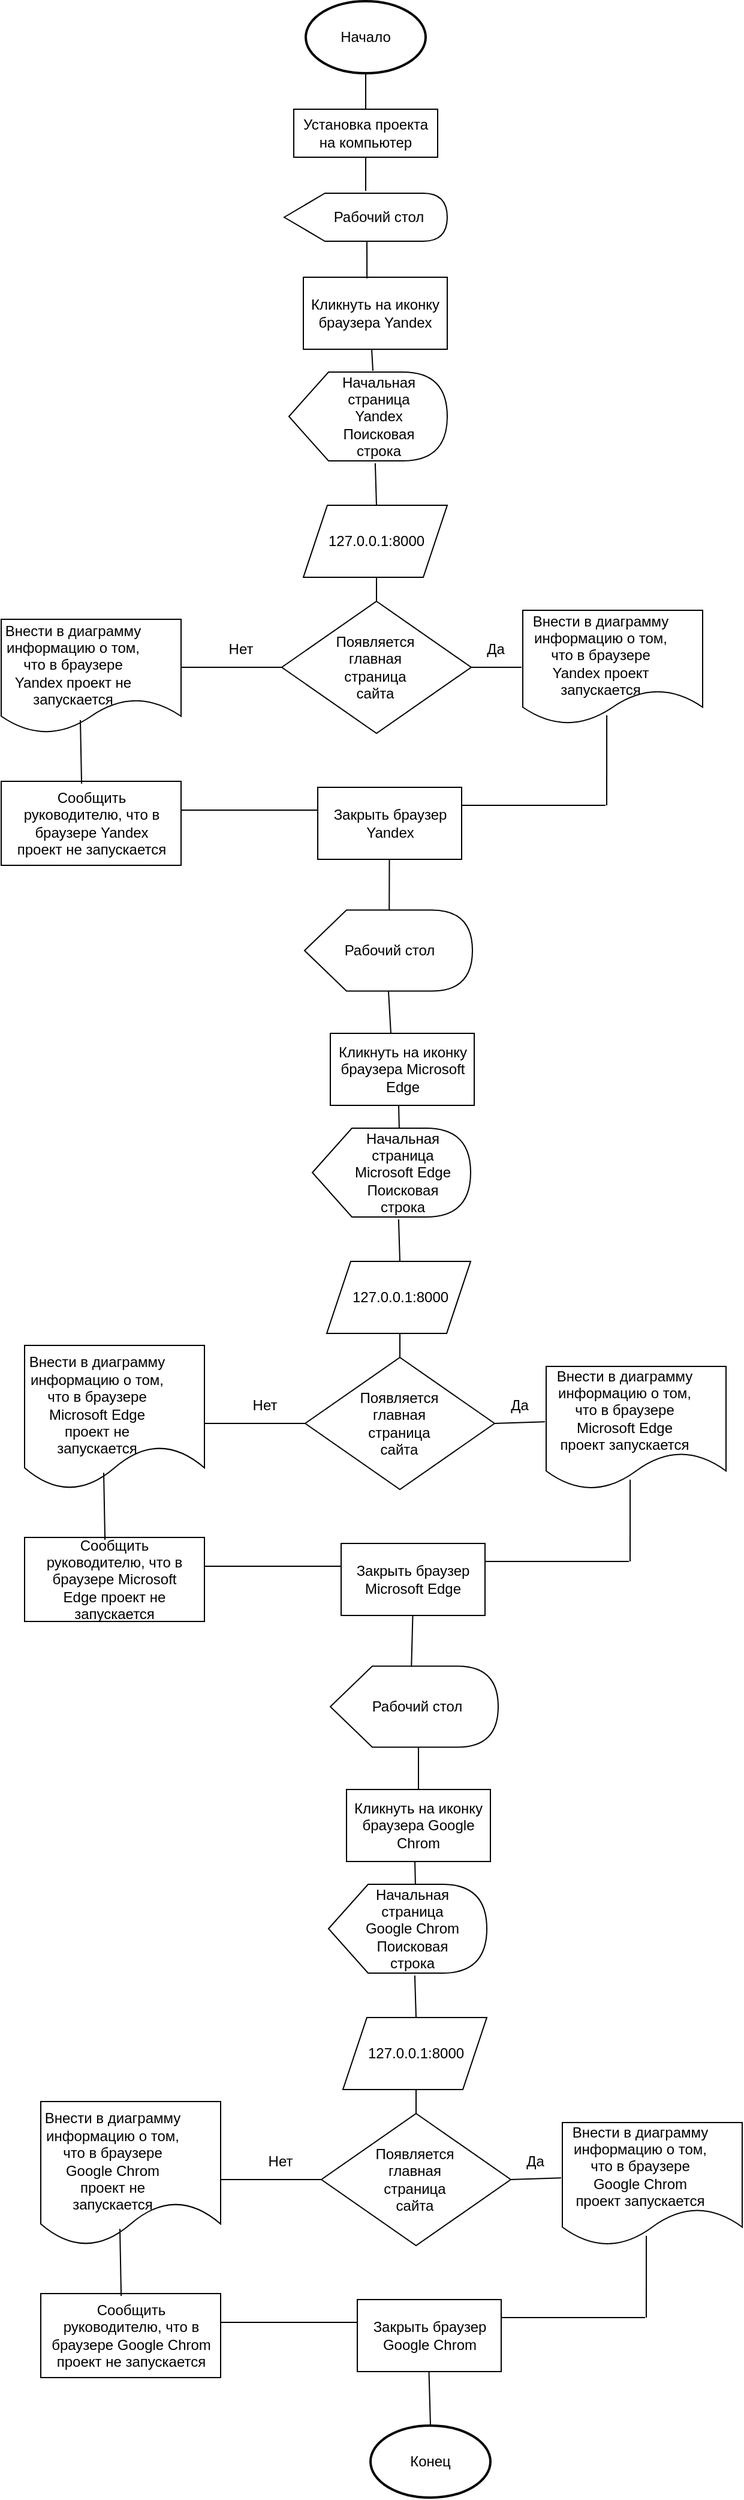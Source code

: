 <mxfile version="22.1.7" type="google">
  <diagram name="Страница — 1" id="UeaUpms0FMIfC5QsunGX">
    <mxGraphModel grid="1" page="1" gridSize="10" guides="1" tooltips="1" connect="1" arrows="1" fold="1" pageScale="1" pageWidth="827" pageHeight="1169" math="0" shadow="0">
      <root>
        <mxCell id="0" />
        <mxCell id="1" parent="0" />
        <mxCell id="E2OXWf-fkT1M-7BVs93r-1" value="" style="strokeWidth=2;html=1;shape=mxgraph.flowchart.start_1;whiteSpace=wrap;" vertex="1" parent="1">
          <mxGeometry x="364" y="30" width="100" height="60" as="geometry" />
        </mxCell>
        <mxCell id="E2OXWf-fkT1M-7BVs93r-2" value="Начало" style="text;html=1;strokeColor=none;fillColor=none;align=center;verticalAlign=middle;whiteSpace=wrap;rounded=0;" vertex="1" parent="1">
          <mxGeometry x="384" y="45" width="60" height="30" as="geometry" />
        </mxCell>
        <mxCell id="E2OXWf-fkT1M-7BVs93r-5" value="" style="shape=display;whiteSpace=wrap;html=1;" vertex="1" parent="1">
          <mxGeometry x="346" y="190" width="136" height="40" as="geometry" />
        </mxCell>
        <mxCell id="E2OXWf-fkT1M-7BVs93r-7" value="" style="rounded=0;whiteSpace=wrap;html=1;" vertex="1" parent="1">
          <mxGeometry x="354" y="120" width="120" height="40" as="geometry" />
        </mxCell>
        <mxCell id="E2OXWf-fkT1M-7BVs93r-8" value="Установка проекта на компьютер" style="text;html=1;strokeColor=none;fillColor=none;align=center;verticalAlign=middle;whiteSpace=wrap;rounded=0;" vertex="1" parent="1">
          <mxGeometry x="356" y="125" width="116" height="30" as="geometry" />
        </mxCell>
        <mxCell id="E2OXWf-fkT1M-7BVs93r-9" value="Рабочий стол" style="text;html=1;strokeColor=none;fillColor=none;align=center;verticalAlign=middle;whiteSpace=wrap;rounded=0;" vertex="1" parent="1">
          <mxGeometry x="380" y="195" width="90" height="30" as="geometry" />
        </mxCell>
        <mxCell id="E2OXWf-fkT1M-7BVs93r-10" value="" style="rounded=0;whiteSpace=wrap;html=1;" vertex="1" parent="1">
          <mxGeometry x="362" y="260" width="120" height="60" as="geometry" />
        </mxCell>
        <mxCell id="E2OXWf-fkT1M-7BVs93r-11" value="Кликнуть на иконку браузера Yandex" style="text;html=1;strokeColor=none;fillColor=none;align=center;verticalAlign=middle;whiteSpace=wrap;rounded=0;" vertex="1" parent="1">
          <mxGeometry x="364" y="260" width="116" height="60" as="geometry" />
        </mxCell>
        <mxCell id="E2OXWf-fkT1M-7BVs93r-14" value="" style="shape=display;whiteSpace=wrap;html=1;" vertex="1" parent="1">
          <mxGeometry x="350" y="339" width="132" height="74" as="geometry" />
        </mxCell>
        <mxCell id="E2OXWf-fkT1M-7BVs93r-15" value="Начальная страница Yandex&lt;br&gt;Поисковая строка" style="text;html=1;strokeColor=none;fillColor=none;align=center;verticalAlign=middle;whiteSpace=wrap;rounded=0;" vertex="1" parent="1">
          <mxGeometry x="380" y="356" width="90" height="40" as="geometry" />
        </mxCell>
        <mxCell id="E2OXWf-fkT1M-7BVs93r-18" value="" style="shape=parallelogram;perimeter=parallelogramPerimeter;whiteSpace=wrap;html=1;fixedSize=1;" vertex="1" parent="1">
          <mxGeometry x="362" y="450" width="120" height="60" as="geometry" />
        </mxCell>
        <mxCell id="E2OXWf-fkT1M-7BVs93r-19" value="127.0.0.1:8000" style="text;html=1;strokeColor=none;fillColor=none;align=center;verticalAlign=middle;whiteSpace=wrap;rounded=0;" vertex="1" parent="1">
          <mxGeometry x="386" y="450" width="74" height="60" as="geometry" />
        </mxCell>
        <mxCell id="E2OXWf-fkT1M-7BVs93r-21" value="" style="rhombus;whiteSpace=wrap;html=1;" vertex="1" parent="1">
          <mxGeometry x="344" y="530" width="158" height="110" as="geometry" />
        </mxCell>
        <mxCell id="E2OXWf-fkT1M-7BVs93r-22" value="Появляется главная страница сайта" style="text;html=1;strokeColor=none;fillColor=none;align=center;verticalAlign=middle;whiteSpace=wrap;rounded=0;" vertex="1" parent="1">
          <mxGeometry x="379" y="560" width="86" height="50" as="geometry" />
        </mxCell>
        <mxCell id="E2OXWf-fkT1M-7BVs93r-23" value="" style="endArrow=none;html=1;rounded=0;entryX=0.5;entryY=1;entryDx=0;entryDy=0;entryPerimeter=0;" edge="1" parent="1" target="E2OXWf-fkT1M-7BVs93r-1">
          <mxGeometry width="50" height="50" relative="1" as="geometry">
            <mxPoint x="414" y="120" as="sourcePoint" />
            <mxPoint x="440" y="280" as="targetPoint" />
          </mxGeometry>
        </mxCell>
        <mxCell id="E2OXWf-fkT1M-7BVs93r-24" value="" style="endArrow=none;html=1;rounded=0;entryX=0.5;entryY=1;entryDx=0;entryDy=0;exitX=0.5;exitY=-0.05;exitDx=0;exitDy=0;exitPerimeter=0;" edge="1" parent="1" source="E2OXWf-fkT1M-7BVs93r-5" target="E2OXWf-fkT1M-7BVs93r-7">
          <mxGeometry width="50" height="50" relative="1" as="geometry">
            <mxPoint x="390" y="330" as="sourcePoint" />
            <mxPoint x="440" y="280" as="targetPoint" />
          </mxGeometry>
        </mxCell>
        <mxCell id="E2OXWf-fkT1M-7BVs93r-25" value="" style="endArrow=none;html=1;rounded=0;entryX=0.389;entryY=1.167;entryDx=0;entryDy=0;entryPerimeter=0;exitX=0.44;exitY=0.017;exitDx=0;exitDy=0;exitPerimeter=0;" edge="1" parent="1" source="E2OXWf-fkT1M-7BVs93r-11" target="E2OXWf-fkT1M-7BVs93r-9">
          <mxGeometry width="50" height="50" relative="1" as="geometry">
            <mxPoint x="390" y="330" as="sourcePoint" />
            <mxPoint x="440" y="280" as="targetPoint" />
          </mxGeometry>
        </mxCell>
        <mxCell id="E2OXWf-fkT1M-7BVs93r-26" value="" style="endArrow=none;html=1;rounded=0;entryX=0.5;entryY=1;entryDx=0;entryDy=0;exitX=0.553;exitY=-0.014;exitDx=0;exitDy=0;exitPerimeter=0;" edge="1" parent="1">
          <mxGeometry width="50" height="50" relative="1" as="geometry">
            <mxPoint x="419.996" y="337.964" as="sourcePoint" />
            <mxPoint x="419" y="320" as="targetPoint" />
          </mxGeometry>
        </mxCell>
        <mxCell id="E2OXWf-fkT1M-7BVs93r-29" value="" style="endArrow=none;html=1;rounded=0;entryX=0.545;entryY=1.027;entryDx=0;entryDy=0;entryPerimeter=0;exitX=0.5;exitY=0;exitDx=0;exitDy=0;" edge="1" parent="1" source="E2OXWf-fkT1M-7BVs93r-19" target="E2OXWf-fkT1M-7BVs93r-14">
          <mxGeometry width="50" height="50" relative="1" as="geometry">
            <mxPoint x="390" y="430" as="sourcePoint" />
            <mxPoint x="440" y="380" as="targetPoint" />
          </mxGeometry>
        </mxCell>
        <mxCell id="E2OXWf-fkT1M-7BVs93r-32" value="" style="endArrow=none;html=1;rounded=0;exitX=0.5;exitY=1;exitDx=0;exitDy=0;entryX=0.5;entryY=0;entryDx=0;entryDy=0;" edge="1" parent="1" source="E2OXWf-fkT1M-7BVs93r-19" target="E2OXWf-fkT1M-7BVs93r-21">
          <mxGeometry width="50" height="50" relative="1" as="geometry">
            <mxPoint x="390" y="430" as="sourcePoint" />
            <mxPoint x="440" y="380" as="targetPoint" />
          </mxGeometry>
        </mxCell>
        <mxCell id="E2OXWf-fkT1M-7BVs93r-33" value="" style="endArrow=none;html=1;rounded=0;entryX=0;entryY=0.5;entryDx=0;entryDy=0;" edge="1" parent="1" target="E2OXWf-fkT1M-7BVs93r-21">
          <mxGeometry width="50" height="50" relative="1" as="geometry">
            <mxPoint x="260" y="585" as="sourcePoint" />
            <mxPoint x="440" y="580" as="targetPoint" />
          </mxGeometry>
        </mxCell>
        <mxCell id="E2OXWf-fkT1M-7BVs93r-34" value="Нет" style="text;html=1;strokeColor=none;fillColor=none;align=center;verticalAlign=middle;whiteSpace=wrap;rounded=0;" vertex="1" parent="1">
          <mxGeometry x="280" y="555" width="60" height="30" as="geometry" />
        </mxCell>
        <mxCell id="E2OXWf-fkT1M-7BVs93r-36" value="" style="shape=document;whiteSpace=wrap;html=1;boundedLbl=1;" vertex="1" parent="1">
          <mxGeometry x="110" y="545" width="150" height="95" as="geometry" />
        </mxCell>
        <mxCell id="E2OXWf-fkT1M-7BVs93r-37" value="Внести в диаграмму информацию о том, что в браузере Yandex проект не запускается" style="text;html=1;strokeColor=none;fillColor=none;align=center;verticalAlign=middle;whiteSpace=wrap;rounded=0;" vertex="1" parent="1">
          <mxGeometry x="110" y="555" width="120" height="55" as="geometry" />
        </mxCell>
        <mxCell id="E2OXWf-fkT1M-7BVs93r-38" value="" style="rounded=0;whiteSpace=wrap;html=1;" vertex="1" parent="1">
          <mxGeometry x="110" y="680" width="150" height="70" as="geometry" />
        </mxCell>
        <mxCell id="E2OXWf-fkT1M-7BVs93r-39" value="Сообщить руководителю, что в браузере Yandex проект не запускается" style="text;html=1;strokeColor=none;fillColor=none;align=center;verticalAlign=middle;whiteSpace=wrap;rounded=0;" vertex="1" parent="1">
          <mxGeometry x="117.5" y="685" width="135" height="60" as="geometry" />
        </mxCell>
        <mxCell id="E2OXWf-fkT1M-7BVs93r-40" value="" style="endArrow=none;html=1;rounded=0;exitX=0.44;exitY=0.884;exitDx=0;exitDy=0;exitPerimeter=0;entryX=0.447;entryY=0.029;entryDx=0;entryDy=0;entryPerimeter=0;" edge="1" parent="1" source="E2OXWf-fkT1M-7BVs93r-36" target="E2OXWf-fkT1M-7BVs93r-38">
          <mxGeometry width="50" height="50" relative="1" as="geometry">
            <mxPoint x="390" y="530" as="sourcePoint" />
            <mxPoint x="440" y="480" as="targetPoint" />
          </mxGeometry>
        </mxCell>
        <mxCell id="E2OXWf-fkT1M-7BVs93r-42" value="" style="shape=document;whiteSpace=wrap;html=1;boundedLbl=1;" vertex="1" parent="1">
          <mxGeometry x="545" y="537.5" width="150" height="95" as="geometry" />
        </mxCell>
        <mxCell id="E2OXWf-fkT1M-7BVs93r-43" value="Внести в диаграмму информацию о том, что в браузере Yandex проект запускается" style="text;html=1;strokeColor=none;fillColor=none;align=center;verticalAlign=middle;whiteSpace=wrap;rounded=0;" vertex="1" parent="1">
          <mxGeometry x="550" y="547" width="120" height="55" as="geometry" />
        </mxCell>
        <mxCell id="E2OXWf-fkT1M-7BVs93r-44" value="" style="endArrow=none;html=1;rounded=0;exitX=1;exitY=0.5;exitDx=0;exitDy=0;entryX=-0.05;entryY=0.691;entryDx=0;entryDy=0;entryPerimeter=0;" edge="1" parent="1" source="E2OXWf-fkT1M-7BVs93r-21" target="E2OXWf-fkT1M-7BVs93r-43">
          <mxGeometry width="50" height="50" relative="1" as="geometry">
            <mxPoint x="390" y="530" as="sourcePoint" />
            <mxPoint x="440" y="480" as="targetPoint" />
          </mxGeometry>
        </mxCell>
        <mxCell id="E2OXWf-fkT1M-7BVs93r-46" value="" style="shape=display;whiteSpace=wrap;html=1;" vertex="1" parent="1">
          <mxGeometry x="363" y="787.25" width="140" height="67.5" as="geometry" />
        </mxCell>
        <mxCell id="E2OXWf-fkT1M-7BVs93r-47" value="Рабочий стол" style="text;html=1;strokeColor=none;fillColor=none;align=center;verticalAlign=middle;whiteSpace=wrap;rounded=0;" vertex="1" parent="1">
          <mxGeometry x="384" y="796" width="100" height="50" as="geometry" />
        </mxCell>
        <mxCell id="E2OXWf-fkT1M-7BVs93r-50" value="" style="endArrow=none;html=1;rounded=0;entryX=0.467;entryY=0.921;entryDx=0;entryDy=0;entryPerimeter=0;" edge="1" parent="1" target="E2OXWf-fkT1M-7BVs93r-42">
          <mxGeometry width="50" height="50" relative="1" as="geometry">
            <mxPoint x="615" y="700" as="sourcePoint" />
            <mxPoint x="440" y="680" as="targetPoint" />
          </mxGeometry>
        </mxCell>
        <mxCell id="E2OXWf-fkT1M-7BVs93r-51" value="" style="endArrow=none;html=1;rounded=0;entryX=0.986;entryY=0.407;entryDx=0;entryDy=0;entryPerimeter=0;" edge="1" parent="1">
          <mxGeometry width="50" height="50" relative="1" as="geometry">
            <mxPoint x="614" y="700" as="sourcePoint" />
            <mxPoint x="494.04" y="699.973" as="targetPoint" />
          </mxGeometry>
        </mxCell>
        <mxCell id="E2OXWf-fkT1M-7BVs93r-52" value="Да" style="text;html=1;strokeColor=none;fillColor=none;align=center;verticalAlign=middle;whiteSpace=wrap;rounded=0;" vertex="1" parent="1">
          <mxGeometry x="510" y="562.5" width="25" height="15" as="geometry" />
        </mxCell>
        <mxCell id="E2OXWf-fkT1M-7BVs93r-54" value="" style="rounded=0;whiteSpace=wrap;html=1;" vertex="1" parent="1">
          <mxGeometry x="374" y="685" width="120" height="60" as="geometry" />
        </mxCell>
        <mxCell id="E2OXWf-fkT1M-7BVs93r-55" value="Закрыть браузер Yandex" style="text;html=1;strokeColor=none;fillColor=none;align=center;verticalAlign=middle;whiteSpace=wrap;rounded=0;" vertex="1" parent="1">
          <mxGeometry x="373.5" y="685" width="120.5" height="60" as="geometry" />
        </mxCell>
        <mxCell id="E2OXWf-fkT1M-7BVs93r-56" value="" style="endArrow=none;html=1;rounded=0;exitX=1;exitY=0.5;exitDx=0;exitDy=0;entryX=0;entryY=0.5;entryDx=0;entryDy=0;" edge="1" parent="1">
          <mxGeometry width="50" height="50" relative="1" as="geometry">
            <mxPoint x="260" y="704" as="sourcePoint" />
            <mxPoint x="373.5" y="704" as="targetPoint" />
          </mxGeometry>
        </mxCell>
        <mxCell id="E2OXWf-fkT1M-7BVs93r-58" value="" style="endArrow=none;html=1;rounded=0;entryX=0.5;entryY=1;entryDx=0;entryDy=0;exitX=0;exitY=0;exitDx=70.625;exitDy=0;exitPerimeter=0;" edge="1" parent="1" source="E2OXWf-fkT1M-7BVs93r-46" target="E2OXWf-fkT1M-7BVs93r-55">
          <mxGeometry width="50" height="50" relative="1" as="geometry">
            <mxPoint x="390" y="730" as="sourcePoint" />
            <mxPoint x="440" y="680" as="targetPoint" />
          </mxGeometry>
        </mxCell>
        <mxCell id="E2OXWf-fkT1M-7BVs93r-59" value="" style="rounded=0;whiteSpace=wrap;html=1;" vertex="1" parent="1">
          <mxGeometry x="384.5" y="890" width="120" height="60" as="geometry" />
        </mxCell>
        <mxCell id="E2OXWf-fkT1M-7BVs93r-91" value="" style="edgeStyle=orthogonalEdgeStyle;rounded=0;orthogonalLoop=1;jettySize=auto;html=1;" edge="1" parent="1" target="E2OXWf-fkT1M-7BVs93r-62">
          <mxGeometry relative="1" as="geometry">
            <mxPoint x="441.5" y="950" as="sourcePoint" />
          </mxGeometry>
        </mxCell>
        <mxCell id="E2OXWf-fkT1M-7BVs93r-60" value="Кликнуть на иконку браузера Microsoft Edge" style="text;html=1;strokeColor=none;fillColor=none;align=center;verticalAlign=middle;whiteSpace=wrap;rounded=0;" vertex="1" parent="1">
          <mxGeometry x="386.5" y="890" width="116" height="60" as="geometry" />
        </mxCell>
        <mxCell id="E2OXWf-fkT1M-7BVs93r-61" value="" style="shape=display;whiteSpace=wrap;html=1;" vertex="1" parent="1">
          <mxGeometry x="369.5" y="969" width="132" height="74" as="geometry" />
        </mxCell>
        <mxCell id="E2OXWf-fkT1M-7BVs93r-62" value="Начальная страница Microsoft Edge&lt;br&gt;Поисковая строка" style="text;html=1;strokeColor=none;fillColor=none;align=center;verticalAlign=middle;whiteSpace=wrap;rounded=0;" vertex="1" parent="1">
          <mxGeometry x="399.5" y="986" width="90" height="40" as="geometry" />
        </mxCell>
        <mxCell id="E2OXWf-fkT1M-7BVs93r-63" value="" style="shape=parallelogram;perimeter=parallelogramPerimeter;whiteSpace=wrap;html=1;fixedSize=1;" vertex="1" parent="1">
          <mxGeometry x="381.5" y="1080" width="120" height="60" as="geometry" />
        </mxCell>
        <mxCell id="E2OXWf-fkT1M-7BVs93r-64" value="127.0.0.1:8000" style="text;html=1;strokeColor=none;fillColor=none;align=center;verticalAlign=middle;whiteSpace=wrap;rounded=0;" vertex="1" parent="1">
          <mxGeometry x="405.5" y="1080" width="74" height="60" as="geometry" />
        </mxCell>
        <mxCell id="E2OXWf-fkT1M-7BVs93r-65" value="" style="rhombus;whiteSpace=wrap;html=1;" vertex="1" parent="1">
          <mxGeometry x="363.5" y="1160" width="158" height="110" as="geometry" />
        </mxCell>
        <mxCell id="E2OXWf-fkT1M-7BVs93r-66" value="Появляется главная страница сайта" style="text;html=1;strokeColor=none;fillColor=none;align=center;verticalAlign=middle;whiteSpace=wrap;rounded=0;" vertex="1" parent="1">
          <mxGeometry x="398.5" y="1190" width="86" height="50" as="geometry" />
        </mxCell>
        <mxCell id="E2OXWf-fkT1M-7BVs93r-68" value="" style="endArrow=none;html=1;rounded=0;entryX=0.545;entryY=1.027;entryDx=0;entryDy=0;entryPerimeter=0;exitX=0.5;exitY=0;exitDx=0;exitDy=0;" edge="1" parent="1" source="E2OXWf-fkT1M-7BVs93r-64" target="E2OXWf-fkT1M-7BVs93r-61">
          <mxGeometry width="50" height="50" relative="1" as="geometry">
            <mxPoint x="409.5" y="1060" as="sourcePoint" />
            <mxPoint x="459.5" y="1010" as="targetPoint" />
          </mxGeometry>
        </mxCell>
        <mxCell id="E2OXWf-fkT1M-7BVs93r-69" value="" style="endArrow=none;html=1;rounded=0;exitX=0.5;exitY=1;exitDx=0;exitDy=0;entryX=0.5;entryY=0;entryDx=0;entryDy=0;" edge="1" parent="1" source="E2OXWf-fkT1M-7BVs93r-64" target="E2OXWf-fkT1M-7BVs93r-65">
          <mxGeometry width="50" height="50" relative="1" as="geometry">
            <mxPoint x="409.5" y="1060" as="sourcePoint" />
            <mxPoint x="459.5" y="1010" as="targetPoint" />
          </mxGeometry>
        </mxCell>
        <mxCell id="E2OXWf-fkT1M-7BVs93r-70" value="" style="endArrow=none;html=1;rounded=0;entryX=0;entryY=0.5;entryDx=0;entryDy=0;" edge="1" parent="1" target="E2OXWf-fkT1M-7BVs93r-65">
          <mxGeometry width="50" height="50" relative="1" as="geometry">
            <mxPoint x="279.5" y="1215" as="sourcePoint" />
            <mxPoint x="459.5" y="1210" as="targetPoint" />
          </mxGeometry>
        </mxCell>
        <mxCell id="E2OXWf-fkT1M-7BVs93r-71" value="Нет" style="text;html=1;strokeColor=none;fillColor=none;align=center;verticalAlign=middle;whiteSpace=wrap;rounded=0;" vertex="1" parent="1">
          <mxGeometry x="299.5" y="1185" width="60" height="30" as="geometry" />
        </mxCell>
        <mxCell id="E2OXWf-fkT1M-7BVs93r-72" value="" style="shape=document;whiteSpace=wrap;html=1;boundedLbl=1;" vertex="1" parent="1">
          <mxGeometry x="129.5" y="1150" width="150" height="120" as="geometry" />
        </mxCell>
        <mxCell id="E2OXWf-fkT1M-7BVs93r-73" value="Внести в диаграмму информацию о том, что в браузере Microsoft Edge проект не запускается" style="text;html=1;strokeColor=none;fillColor=none;align=center;verticalAlign=middle;whiteSpace=wrap;rounded=0;" vertex="1" parent="1">
          <mxGeometry x="129.5" y="1160" width="120" height="80" as="geometry" />
        </mxCell>
        <mxCell id="E2OXWf-fkT1M-7BVs93r-74" value="" style="rounded=0;whiteSpace=wrap;html=1;" vertex="1" parent="1">
          <mxGeometry x="129.5" y="1310" width="150" height="70" as="geometry" />
        </mxCell>
        <mxCell id="E2OXWf-fkT1M-7BVs93r-75" value="Сообщить руководителю, что в браузере Microsoft Edge проект не запускается" style="text;html=1;strokeColor=none;fillColor=none;align=center;verticalAlign=middle;whiteSpace=wrap;rounded=0;" vertex="1" parent="1">
          <mxGeometry x="137" y="1315" width="135" height="60" as="geometry" />
        </mxCell>
        <mxCell id="E2OXWf-fkT1M-7BVs93r-76" value="" style="endArrow=none;html=1;rounded=0;exitX=0.44;exitY=0.884;exitDx=0;exitDy=0;exitPerimeter=0;entryX=0.447;entryY=0.029;entryDx=0;entryDy=0;entryPerimeter=0;" edge="1" parent="1" source="E2OXWf-fkT1M-7BVs93r-72" target="E2OXWf-fkT1M-7BVs93r-74">
          <mxGeometry width="50" height="50" relative="1" as="geometry">
            <mxPoint x="409.5" y="1160" as="sourcePoint" />
            <mxPoint x="459.5" y="1110" as="targetPoint" />
          </mxGeometry>
        </mxCell>
        <mxCell id="E2OXWf-fkT1M-7BVs93r-77" value="" style="shape=document;whiteSpace=wrap;html=1;boundedLbl=1;" vertex="1" parent="1">
          <mxGeometry x="564.5" y="1167.5" width="150" height="102.5" as="geometry" />
        </mxCell>
        <mxCell id="E2OXWf-fkT1M-7BVs93r-78" value="Внести в диаграмму информацию о том, что в браузере Microsoft Edge проект запускается" style="text;html=1;strokeColor=none;fillColor=none;align=center;verticalAlign=middle;whiteSpace=wrap;rounded=0;" vertex="1" parent="1">
          <mxGeometry x="569.5" y="1177" width="120" height="53" as="geometry" />
        </mxCell>
        <mxCell id="E2OXWf-fkT1M-7BVs93r-79" value="" style="endArrow=none;html=1;rounded=0;exitX=1;exitY=0.5;exitDx=0;exitDy=0;entryX=-0.05;entryY=0.691;entryDx=0;entryDy=0;entryPerimeter=0;" edge="1" parent="1" source="E2OXWf-fkT1M-7BVs93r-65" target="E2OXWf-fkT1M-7BVs93r-78">
          <mxGeometry width="50" height="50" relative="1" as="geometry">
            <mxPoint x="409.5" y="1160" as="sourcePoint" />
            <mxPoint x="459.5" y="1110" as="targetPoint" />
          </mxGeometry>
        </mxCell>
        <mxCell id="E2OXWf-fkT1M-7BVs93r-80" value="" style="shape=display;whiteSpace=wrap;html=1;" vertex="1" parent="1">
          <mxGeometry x="384.5" y="1417.25" width="140" height="67.5" as="geometry" />
        </mxCell>
        <mxCell id="E2OXWf-fkT1M-7BVs93r-81" value="Рабочий стол" style="text;html=1;strokeColor=none;fillColor=none;align=center;verticalAlign=middle;whiteSpace=wrap;rounded=0;" vertex="1" parent="1">
          <mxGeometry x="406.5" y="1426" width="100" height="50" as="geometry" />
        </mxCell>
        <mxCell id="E2OXWf-fkT1M-7BVs93r-82" value="" style="endArrow=none;html=1;rounded=0;entryX=0.467;entryY=0.921;entryDx=0;entryDy=0;entryPerimeter=0;" edge="1" parent="1" target="E2OXWf-fkT1M-7BVs93r-77">
          <mxGeometry width="50" height="50" relative="1" as="geometry">
            <mxPoint x="634.5" y="1330" as="sourcePoint" />
            <mxPoint x="459.5" y="1310" as="targetPoint" />
          </mxGeometry>
        </mxCell>
        <mxCell id="E2OXWf-fkT1M-7BVs93r-83" value="" style="endArrow=none;html=1;rounded=0;entryX=0.986;entryY=0.407;entryDx=0;entryDy=0;entryPerimeter=0;" edge="1" parent="1">
          <mxGeometry width="50" height="50" relative="1" as="geometry">
            <mxPoint x="633.5" y="1330" as="sourcePoint" />
            <mxPoint x="513.54" y="1329.973" as="targetPoint" />
          </mxGeometry>
        </mxCell>
        <mxCell id="E2OXWf-fkT1M-7BVs93r-84" value="Да" style="text;html=1;strokeColor=none;fillColor=none;align=center;verticalAlign=middle;whiteSpace=wrap;rounded=0;" vertex="1" parent="1">
          <mxGeometry x="529.5" y="1192.5" width="25" height="15" as="geometry" />
        </mxCell>
        <mxCell id="E2OXWf-fkT1M-7BVs93r-85" value="" style="rounded=0;whiteSpace=wrap;html=1;" vertex="1" parent="1">
          <mxGeometry x="393.5" y="1315" width="120" height="60" as="geometry" />
        </mxCell>
        <mxCell id="E2OXWf-fkT1M-7BVs93r-86" value="Закрыть браузер Microsoft Edge" style="text;html=1;strokeColor=none;fillColor=none;align=center;verticalAlign=middle;whiteSpace=wrap;rounded=0;" vertex="1" parent="1">
          <mxGeometry x="393" y="1315" width="120.5" height="60" as="geometry" />
        </mxCell>
        <mxCell id="E2OXWf-fkT1M-7BVs93r-87" value="" style="endArrow=none;html=1;rounded=0;exitX=1;exitY=0.5;exitDx=0;exitDy=0;entryX=0;entryY=0.5;entryDx=0;entryDy=0;" edge="1" parent="1">
          <mxGeometry width="50" height="50" relative="1" as="geometry">
            <mxPoint x="279.5" y="1334" as="sourcePoint" />
            <mxPoint x="393" y="1334" as="targetPoint" />
          </mxGeometry>
        </mxCell>
        <mxCell id="E2OXWf-fkT1M-7BVs93r-88" value="" style="endArrow=none;html=1;rounded=0;entryX=0.5;entryY=1;entryDx=0;entryDy=0;exitX=0;exitY=0;exitDx=70.625;exitDy=0;exitPerimeter=0;" edge="1" parent="1" target="E2OXWf-fkT1M-7BVs93r-86">
          <mxGeometry width="50" height="50" relative="1" as="geometry">
            <mxPoint x="452.125" y="1417.25" as="sourcePoint" />
            <mxPoint x="459.5" y="1310" as="targetPoint" />
          </mxGeometry>
        </mxCell>
        <mxCell id="E2OXWf-fkT1M-7BVs93r-89" value="" style="endArrow=none;html=1;rounded=0;entryX=0.418;entryY=0;entryDx=0;entryDy=0;entryPerimeter=0;" edge="1" parent="1" target="E2OXWf-fkT1M-7BVs93r-60">
          <mxGeometry width="50" height="50" relative="1" as="geometry">
            <mxPoint x="433" y="855" as="sourcePoint" />
            <mxPoint x="433" y="900" as="targetPoint" />
          </mxGeometry>
        </mxCell>
        <mxCell id="E2OXWf-fkT1M-7BVs93r-92" value="" style="rounded=0;whiteSpace=wrap;html=1;" vertex="1" parent="1">
          <mxGeometry x="398" y="1520" width="120" height="60" as="geometry" />
        </mxCell>
        <mxCell id="E2OXWf-fkT1M-7BVs93r-93" value="" style="edgeStyle=orthogonalEdgeStyle;rounded=0;orthogonalLoop=1;jettySize=auto;html=1;" edge="1" parent="1" target="E2OXWf-fkT1M-7BVs93r-96">
          <mxGeometry relative="1" as="geometry">
            <mxPoint x="455" y="1580" as="sourcePoint" />
          </mxGeometry>
        </mxCell>
        <mxCell id="E2OXWf-fkT1M-7BVs93r-94" value="Кликнуть на иконку браузера Google Chrom" style="text;html=1;strokeColor=none;fillColor=none;align=center;verticalAlign=middle;whiteSpace=wrap;rounded=0;" vertex="1" parent="1">
          <mxGeometry x="400" y="1520" width="116" height="60" as="geometry" />
        </mxCell>
        <mxCell id="E2OXWf-fkT1M-7BVs93r-95" value="" style="shape=display;whiteSpace=wrap;html=1;" vertex="1" parent="1">
          <mxGeometry x="383" y="1599" width="132" height="74" as="geometry" />
        </mxCell>
        <mxCell id="E2OXWf-fkT1M-7BVs93r-96" value="Начальная страница Google Chrom&lt;br&gt;Поисковая строка" style="text;html=1;strokeColor=none;fillColor=none;align=center;verticalAlign=middle;whiteSpace=wrap;rounded=0;" vertex="1" parent="1">
          <mxGeometry x="408" y="1616" width="90" height="40" as="geometry" />
        </mxCell>
        <mxCell id="E2OXWf-fkT1M-7BVs93r-97" value="" style="shape=parallelogram;perimeter=parallelogramPerimeter;whiteSpace=wrap;html=1;fixedSize=1;" vertex="1" parent="1">
          <mxGeometry x="395" y="1710" width="120" height="60" as="geometry" />
        </mxCell>
        <mxCell id="E2OXWf-fkT1M-7BVs93r-98" value="127.0.0.1:8000" style="text;html=1;strokeColor=none;fillColor=none;align=center;verticalAlign=middle;whiteSpace=wrap;rounded=0;" vertex="1" parent="1">
          <mxGeometry x="419" y="1710" width="74" height="60" as="geometry" />
        </mxCell>
        <mxCell id="E2OXWf-fkT1M-7BVs93r-99" value="" style="rhombus;whiteSpace=wrap;html=1;" vertex="1" parent="1">
          <mxGeometry x="377" y="1790" width="158" height="110" as="geometry" />
        </mxCell>
        <mxCell id="E2OXWf-fkT1M-7BVs93r-100" value="Появляется главная страница сайта" style="text;html=1;strokeColor=none;fillColor=none;align=center;verticalAlign=middle;whiteSpace=wrap;rounded=0;" vertex="1" parent="1">
          <mxGeometry x="412" y="1820" width="86" height="50" as="geometry" />
        </mxCell>
        <mxCell id="E2OXWf-fkT1M-7BVs93r-101" value="" style="endArrow=none;html=1;rounded=0;entryX=0.545;entryY=1.027;entryDx=0;entryDy=0;entryPerimeter=0;exitX=0.5;exitY=0;exitDx=0;exitDy=0;" edge="1" parent="1" source="E2OXWf-fkT1M-7BVs93r-98" target="E2OXWf-fkT1M-7BVs93r-95">
          <mxGeometry width="50" height="50" relative="1" as="geometry">
            <mxPoint x="423" y="1690" as="sourcePoint" />
            <mxPoint x="473" y="1640" as="targetPoint" />
          </mxGeometry>
        </mxCell>
        <mxCell id="E2OXWf-fkT1M-7BVs93r-102" value="" style="endArrow=none;html=1;rounded=0;exitX=0.5;exitY=1;exitDx=0;exitDy=0;entryX=0.5;entryY=0;entryDx=0;entryDy=0;" edge="1" parent="1" source="E2OXWf-fkT1M-7BVs93r-98" target="E2OXWf-fkT1M-7BVs93r-99">
          <mxGeometry width="50" height="50" relative="1" as="geometry">
            <mxPoint x="423" y="1690" as="sourcePoint" />
            <mxPoint x="473" y="1640" as="targetPoint" />
          </mxGeometry>
        </mxCell>
        <mxCell id="E2OXWf-fkT1M-7BVs93r-103" value="" style="endArrow=none;html=1;rounded=0;entryX=0;entryY=0.5;entryDx=0;entryDy=0;" edge="1" parent="1" target="E2OXWf-fkT1M-7BVs93r-99">
          <mxGeometry width="50" height="50" relative="1" as="geometry">
            <mxPoint x="293" y="1845" as="sourcePoint" />
            <mxPoint x="473" y="1840" as="targetPoint" />
          </mxGeometry>
        </mxCell>
        <mxCell id="E2OXWf-fkT1M-7BVs93r-104" value="Нет" style="text;html=1;strokeColor=none;fillColor=none;align=center;verticalAlign=middle;whiteSpace=wrap;rounded=0;" vertex="1" parent="1">
          <mxGeometry x="313" y="1815" width="60" height="30" as="geometry" />
        </mxCell>
        <mxCell id="E2OXWf-fkT1M-7BVs93r-105" value="" style="shape=document;whiteSpace=wrap;html=1;boundedLbl=1;" vertex="1" parent="1">
          <mxGeometry x="143" y="1780" width="150" height="120" as="geometry" />
        </mxCell>
        <mxCell id="E2OXWf-fkT1M-7BVs93r-106" value="Внести в диаграмму информацию о том, что в браузере Google Chrom проект не запускается" style="text;html=1;strokeColor=none;fillColor=none;align=center;verticalAlign=middle;whiteSpace=wrap;rounded=0;" vertex="1" parent="1">
          <mxGeometry x="143" y="1790" width="120" height="80" as="geometry" />
        </mxCell>
        <mxCell id="E2OXWf-fkT1M-7BVs93r-107" value="" style="rounded=0;whiteSpace=wrap;html=1;" vertex="1" parent="1">
          <mxGeometry x="143" y="1940" width="150" height="70" as="geometry" />
        </mxCell>
        <mxCell id="E2OXWf-fkT1M-7BVs93r-108" value="Сообщить руководителю, что в браузере Google Chrom проект не запускается" style="text;html=1;strokeColor=none;fillColor=none;align=center;verticalAlign=middle;whiteSpace=wrap;rounded=0;" vertex="1" parent="1">
          <mxGeometry x="150.5" y="1945" width="135" height="60" as="geometry" />
        </mxCell>
        <mxCell id="E2OXWf-fkT1M-7BVs93r-109" value="" style="endArrow=none;html=1;rounded=0;exitX=0.44;exitY=0.884;exitDx=0;exitDy=0;exitPerimeter=0;entryX=0.447;entryY=0.029;entryDx=0;entryDy=0;entryPerimeter=0;" edge="1" parent="1" source="E2OXWf-fkT1M-7BVs93r-105" target="E2OXWf-fkT1M-7BVs93r-107">
          <mxGeometry width="50" height="50" relative="1" as="geometry">
            <mxPoint x="423" y="1790" as="sourcePoint" />
            <mxPoint x="473" y="1740" as="targetPoint" />
          </mxGeometry>
        </mxCell>
        <mxCell id="E2OXWf-fkT1M-7BVs93r-110" value="" style="shape=document;whiteSpace=wrap;html=1;boundedLbl=1;" vertex="1" parent="1">
          <mxGeometry x="578" y="1797.5" width="150" height="102.5" as="geometry" />
        </mxCell>
        <mxCell id="E2OXWf-fkT1M-7BVs93r-111" value="Внести в диаграмму информацию о том, что в браузере Google Chrom проект запускается" style="text;html=1;strokeColor=none;fillColor=none;align=center;verticalAlign=middle;whiteSpace=wrap;rounded=0;" vertex="1" parent="1">
          <mxGeometry x="583" y="1807" width="120" height="53" as="geometry" />
        </mxCell>
        <mxCell id="E2OXWf-fkT1M-7BVs93r-112" value="" style="endArrow=none;html=1;rounded=0;exitX=1;exitY=0.5;exitDx=0;exitDy=0;entryX=-0.05;entryY=0.691;entryDx=0;entryDy=0;entryPerimeter=0;" edge="1" parent="1" source="E2OXWf-fkT1M-7BVs93r-99" target="E2OXWf-fkT1M-7BVs93r-111">
          <mxGeometry width="50" height="50" relative="1" as="geometry">
            <mxPoint x="423" y="1790" as="sourcePoint" />
            <mxPoint x="473" y="1740" as="targetPoint" />
          </mxGeometry>
        </mxCell>
        <mxCell id="E2OXWf-fkT1M-7BVs93r-115" value="" style="endArrow=none;html=1;rounded=0;entryX=0.467;entryY=0.921;entryDx=0;entryDy=0;entryPerimeter=0;" edge="1" parent="1" target="E2OXWf-fkT1M-7BVs93r-110">
          <mxGeometry width="50" height="50" relative="1" as="geometry">
            <mxPoint x="648" y="1960" as="sourcePoint" />
            <mxPoint x="473" y="1940" as="targetPoint" />
          </mxGeometry>
        </mxCell>
        <mxCell id="E2OXWf-fkT1M-7BVs93r-116" value="" style="endArrow=none;html=1;rounded=0;entryX=0.986;entryY=0.407;entryDx=0;entryDy=0;entryPerimeter=0;" edge="1" parent="1">
          <mxGeometry width="50" height="50" relative="1" as="geometry">
            <mxPoint x="647" y="1960" as="sourcePoint" />
            <mxPoint x="527.04" y="1959.973" as="targetPoint" />
          </mxGeometry>
        </mxCell>
        <mxCell id="E2OXWf-fkT1M-7BVs93r-117" value="Да" style="text;html=1;strokeColor=none;fillColor=none;align=center;verticalAlign=middle;whiteSpace=wrap;rounded=0;" vertex="1" parent="1">
          <mxGeometry x="543" y="1822.5" width="25" height="15" as="geometry" />
        </mxCell>
        <mxCell id="E2OXWf-fkT1M-7BVs93r-118" value="" style="rounded=0;whiteSpace=wrap;html=1;" vertex="1" parent="1">
          <mxGeometry x="407" y="1945" width="120" height="60" as="geometry" />
        </mxCell>
        <mxCell id="E2OXWf-fkT1M-7BVs93r-119" value="Закрыть браузер Google Chrom" style="text;html=1;strokeColor=none;fillColor=none;align=center;verticalAlign=middle;whiteSpace=wrap;rounded=0;" vertex="1" parent="1">
          <mxGeometry x="406.5" y="1945" width="120.5" height="60" as="geometry" />
        </mxCell>
        <mxCell id="E2OXWf-fkT1M-7BVs93r-120" value="" style="endArrow=none;html=1;rounded=0;exitX=1;exitY=0.5;exitDx=0;exitDy=0;entryX=0;entryY=0.5;entryDx=0;entryDy=0;" edge="1" parent="1">
          <mxGeometry width="50" height="50" relative="1" as="geometry">
            <mxPoint x="293" y="1964" as="sourcePoint" />
            <mxPoint x="406.5" y="1964" as="targetPoint" />
          </mxGeometry>
        </mxCell>
        <mxCell id="E2OXWf-fkT1M-7BVs93r-121" value="" style="endArrow=none;html=1;rounded=0;entryX=0.5;entryY=1;entryDx=0;entryDy=0;exitX=0.5;exitY=0;exitDx=0;exitDy=0;exitPerimeter=0;" edge="1" parent="1" source="E2OXWf-fkT1M-7BVs93r-123" target="E2OXWf-fkT1M-7BVs93r-119">
          <mxGeometry width="50" height="50" relative="1" as="geometry">
            <mxPoint x="470" y="2047" as="sourcePoint" />
            <mxPoint x="473" y="1940" as="targetPoint" />
          </mxGeometry>
        </mxCell>
        <mxCell id="E2OXWf-fkT1M-7BVs93r-122" value="" style="endArrow=none;html=1;rounded=0;exitX=0.5;exitY=0;exitDx=0;exitDy=0;" edge="1" parent="1" source="E2OXWf-fkT1M-7BVs93r-94">
          <mxGeometry width="50" height="50" relative="1" as="geometry">
            <mxPoint x="455.1" y="1525.02" as="sourcePoint" />
            <mxPoint x="458" y="1485" as="targetPoint" />
          </mxGeometry>
        </mxCell>
        <mxCell id="E2OXWf-fkT1M-7BVs93r-123" value="" style="strokeWidth=2;html=1;shape=mxgraph.flowchart.start_1;whiteSpace=wrap;" vertex="1" parent="1">
          <mxGeometry x="418" y="2050" width="100" height="60" as="geometry" />
        </mxCell>
        <mxCell id="E2OXWf-fkT1M-7BVs93r-125" value="Конец" style="text;html=1;strokeColor=none;fillColor=none;align=center;verticalAlign=middle;whiteSpace=wrap;rounded=0;" vertex="1" parent="1">
          <mxGeometry x="437.5" y="2065" width="60" height="30" as="geometry" />
        </mxCell>
      </root>
    </mxGraphModel>
  </diagram>
</mxfile>

